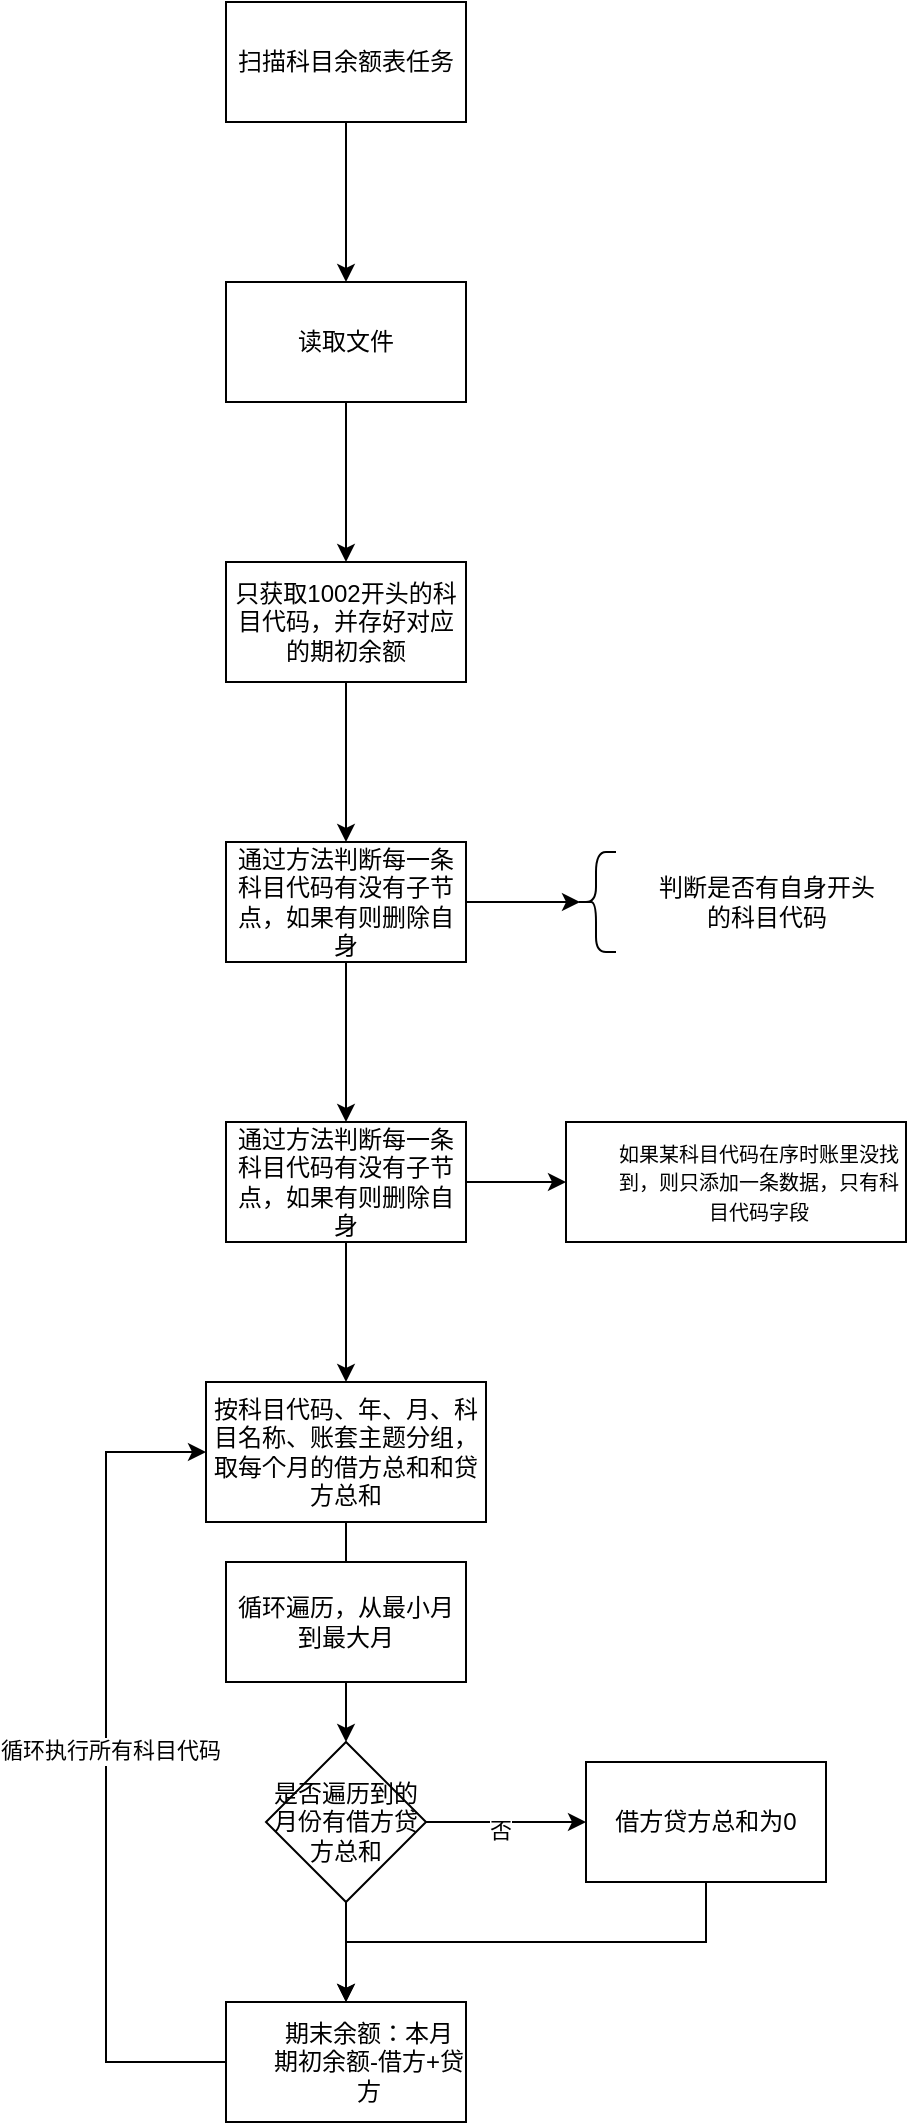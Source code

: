 <mxfile version="24.7.1" type="github">
  <diagram name="第 1 页" id="AIAgOsusJvTHaDATjs1O">
    <mxGraphModel dx="899" dy="1740" grid="1" gridSize="10" guides="1" tooltips="1" connect="1" arrows="1" fold="1" page="1" pageScale="1" pageWidth="827" pageHeight="1169" math="0" shadow="0">
      <root>
        <mxCell id="0" />
        <mxCell id="1" parent="0" />
        <mxCell id="bU2op4WGqxvOceNjOvw2-1" value="" style="edgeStyle=orthogonalEdgeStyle;rounded=0;orthogonalLoop=1;jettySize=auto;html=1;" parent="1" source="bU2op4WGqxvOceNjOvw2-2" target="bU2op4WGqxvOceNjOvw2-4" edge="1">
          <mxGeometry relative="1" as="geometry" />
        </mxCell>
        <mxCell id="bU2op4WGqxvOceNjOvw2-2" value="扫描科目余额表任务" style="rounded=0;whiteSpace=wrap;html=1;" parent="1" vertex="1">
          <mxGeometry x="320" y="-1110" width="120" height="60" as="geometry" />
        </mxCell>
        <mxCell id="bU2op4WGqxvOceNjOvw2-3" value="" style="edgeStyle=orthogonalEdgeStyle;rounded=0;orthogonalLoop=1;jettySize=auto;html=1;" parent="1" source="bU2op4WGqxvOceNjOvw2-4" target="bU2op4WGqxvOceNjOvw2-6" edge="1">
          <mxGeometry relative="1" as="geometry" />
        </mxCell>
        <mxCell id="bU2op4WGqxvOceNjOvw2-4" value="读取文件" style="rounded=0;whiteSpace=wrap;html=1;" parent="1" vertex="1">
          <mxGeometry x="320" y="-970" width="120" height="60" as="geometry" />
        </mxCell>
        <mxCell id="bU2op4WGqxvOceNjOvw2-5" value="" style="edgeStyle=orthogonalEdgeStyle;rounded=0;orthogonalLoop=1;jettySize=auto;html=1;" parent="1" source="bU2op4WGqxvOceNjOvw2-6" target="bU2op4WGqxvOceNjOvw2-7" edge="1">
          <mxGeometry relative="1" as="geometry" />
        </mxCell>
        <mxCell id="bU2op4WGqxvOceNjOvw2-6" value="只获取1002开头的科目代码，并存好对应的期初余额" style="rounded=0;whiteSpace=wrap;html=1;" parent="1" vertex="1">
          <mxGeometry x="320" y="-830" width="120" height="60" as="geometry" />
        </mxCell>
        <mxCell id="VzymBEsIwxm3TRalieGf-2" value="" style="edgeStyle=orthogonalEdgeStyle;rounded=0;orthogonalLoop=1;jettySize=auto;html=1;" edge="1" parent="1" source="bU2op4WGqxvOceNjOvw2-7" target="VzymBEsIwxm3TRalieGf-1">
          <mxGeometry relative="1" as="geometry" />
        </mxCell>
        <mxCell id="VzymBEsIwxm3TRalieGf-9" value="" style="edgeStyle=orthogonalEdgeStyle;rounded=0;orthogonalLoop=1;jettySize=auto;html=1;exitX=1;exitY=0.5;exitDx=0;exitDy=0;" edge="1" parent="1" source="VzymBEsIwxm3TRalieGf-1" target="VzymBEsIwxm3TRalieGf-8">
          <mxGeometry relative="1" as="geometry" />
        </mxCell>
        <mxCell id="bU2op4WGqxvOceNjOvw2-7" value="通过方法判断每一条科目代码有没有子节点，如果有则删除自身" style="rounded=0;whiteSpace=wrap;html=1;" parent="1" vertex="1">
          <mxGeometry x="320" y="-690" width="120" height="60" as="geometry" />
        </mxCell>
        <mxCell id="bU2op4WGqxvOceNjOvw2-9" style="edgeStyle=orthogonalEdgeStyle;rounded=0;orthogonalLoop=1;jettySize=auto;html=1;exitX=1;exitY=0.5;exitDx=0;exitDy=0;entryX=0.1;entryY=0.5;entryDx=0;entryDy=0;entryPerimeter=0;" parent="1" source="bU2op4WGqxvOceNjOvw2-7" target="bU2op4WGqxvOceNjOvw2-8" edge="1">
          <mxGeometry relative="1" as="geometry">
            <Array as="points">
              <mxPoint x="480" y="-660" />
              <mxPoint x="480" y="-660" />
            </Array>
          </mxGeometry>
        </mxCell>
        <mxCell id="VzymBEsIwxm3TRalieGf-11" value="" style="edgeStyle=orthogonalEdgeStyle;rounded=0;orthogonalLoop=1;jettySize=auto;html=1;" edge="1" parent="1" source="VzymBEsIwxm3TRalieGf-1" target="VzymBEsIwxm3TRalieGf-10">
          <mxGeometry relative="1" as="geometry" />
        </mxCell>
        <mxCell id="VzymBEsIwxm3TRalieGf-1" value="通过方法判断每一条科目代码有没有子节点，如果有则删除自身" style="rounded=0;whiteSpace=wrap;html=1;" vertex="1" parent="1">
          <mxGeometry x="320" y="-550" width="120" height="60" as="geometry" />
        </mxCell>
        <mxCell id="VzymBEsIwxm3TRalieGf-7" value="" style="group" vertex="1" connectable="0" parent="1">
          <mxGeometry x="495" y="-685" width="160" height="50" as="geometry" />
        </mxCell>
        <mxCell id="bU2op4WGqxvOceNjOvw2-8" value="" style="shape=curlyBracket;whiteSpace=wrap;html=1;rounded=1;labelPosition=left;verticalLabelPosition=middle;align=right;verticalAlign=middle;size=0.5;" parent="VzymBEsIwxm3TRalieGf-7" vertex="1">
          <mxGeometry width="20" height="50" as="geometry" />
        </mxCell>
        <mxCell id="bU2op4WGqxvOceNjOvw2-10" value="判断是否有自身开头&lt;div&gt;的科目代码&lt;/div&gt;" style="text;html=1;align=center;verticalAlign=middle;resizable=0;points=[];autosize=1;strokeColor=none;fillColor=none;" parent="VzymBEsIwxm3TRalieGf-7" vertex="1">
          <mxGeometry x="30" y="5" width="130" height="40" as="geometry" />
        </mxCell>
        <mxCell id="VzymBEsIwxm3TRalieGf-8" value="&lt;div class=&quot;lake-content&quot;&gt;&lt;ol style=&quot;margin: 0; padding-left: 23px; list-style: none&quot; class=&quot;ne-list-wrap&quot;&gt;&lt;li&gt;&lt;span style=&quot;font-size: 10px; background-color: initial;&quot;&gt;如果某科目代码在序时账里没找到，则只添加一条数据，只有科目代码字段&lt;/span&gt;&lt;br&gt;&lt;/li&gt;&lt;/ol&gt;&lt;/div&gt;" style="whiteSpace=wrap;html=1;rounded=0;" vertex="1" parent="1">
          <mxGeometry x="490" y="-550" width="170" height="60" as="geometry" />
        </mxCell>
        <mxCell id="VzymBEsIwxm3TRalieGf-14" value="" style="edgeStyle=orthogonalEdgeStyle;rounded=0;orthogonalLoop=1;jettySize=auto;html=1;" edge="1" parent="1" source="VzymBEsIwxm3TRalieGf-10" target="VzymBEsIwxm3TRalieGf-13">
          <mxGeometry relative="1" as="geometry" />
        </mxCell>
        <mxCell id="VzymBEsIwxm3TRalieGf-10" value="&lt;div class=&quot;lake-content&quot;&gt;&lt;span style=&quot;&quot; class=&quot;ne-text&quot;&gt;&lt;font style=&quot;font-size: 12px;&quot;&gt;按科目代码、年、月、科目名称、账套主题分组，取每个月的借方总和和贷方总和&lt;/font&gt;&lt;/span&gt;&lt;/div&gt;" style="rounded=0;whiteSpace=wrap;html=1;" vertex="1" parent="1">
          <mxGeometry x="310" y="-420" width="140" height="70" as="geometry" />
        </mxCell>
        <mxCell id="VzymBEsIwxm3TRalieGf-18" value="" style="edgeStyle=orthogonalEdgeStyle;rounded=0;orthogonalLoop=1;jettySize=auto;html=1;" edge="1" parent="1" source="VzymBEsIwxm3TRalieGf-13" target="VzymBEsIwxm3TRalieGf-17">
          <mxGeometry relative="1" as="geometry" />
        </mxCell>
        <mxCell id="VzymBEsIwxm3TRalieGf-20" value="否" style="edgeLabel;html=1;align=center;verticalAlign=middle;resizable=0;points=[];" vertex="1" connectable="0" parent="VzymBEsIwxm3TRalieGf-18">
          <mxGeometry x="-0.075" y="-3" relative="1" as="geometry">
            <mxPoint y="1" as="offset" />
          </mxGeometry>
        </mxCell>
        <mxCell id="VzymBEsIwxm3TRalieGf-22" value="" style="edgeStyle=orthogonalEdgeStyle;rounded=0;orthogonalLoop=1;jettySize=auto;html=1;" edge="1" parent="1" source="VzymBEsIwxm3TRalieGf-13" target="VzymBEsIwxm3TRalieGf-21">
          <mxGeometry relative="1" as="geometry" />
        </mxCell>
        <mxCell id="VzymBEsIwxm3TRalieGf-13" value="是否遍历到的月份有借方贷方总和" style="rhombus;whiteSpace=wrap;html=1;rounded=0;" vertex="1" parent="1">
          <mxGeometry x="340" y="-240" width="80" height="80" as="geometry" />
        </mxCell>
        <mxCell id="VzymBEsIwxm3TRalieGf-23" style="edgeStyle=orthogonalEdgeStyle;rounded=0;orthogonalLoop=1;jettySize=auto;html=1;exitX=0.5;exitY=1;exitDx=0;exitDy=0;entryX=0.5;entryY=0;entryDx=0;entryDy=0;" edge="1" parent="1" source="VzymBEsIwxm3TRalieGf-17" target="VzymBEsIwxm3TRalieGf-21">
          <mxGeometry relative="1" as="geometry" />
        </mxCell>
        <mxCell id="VzymBEsIwxm3TRalieGf-17" value="借方贷方总和为0" style="whiteSpace=wrap;html=1;rounded=0;" vertex="1" parent="1">
          <mxGeometry x="500" y="-230" width="120" height="60" as="geometry" />
        </mxCell>
        <mxCell id="VzymBEsIwxm3TRalieGf-19" value="循环遍历，从最小月到最大月" style="rounded=0;whiteSpace=wrap;html=1;" vertex="1" parent="1">
          <mxGeometry x="320" y="-330" width="120" height="60" as="geometry" />
        </mxCell>
        <mxCell id="VzymBEsIwxm3TRalieGf-24" style="edgeStyle=orthogonalEdgeStyle;rounded=0;orthogonalLoop=1;jettySize=auto;html=1;exitX=0;exitY=0.5;exitDx=0;exitDy=0;entryX=0;entryY=0.5;entryDx=0;entryDy=0;" edge="1" parent="1" source="VzymBEsIwxm3TRalieGf-21" target="VzymBEsIwxm3TRalieGf-10">
          <mxGeometry relative="1" as="geometry">
            <Array as="points">
              <mxPoint x="260" y="-80" />
              <mxPoint x="260" y="-385" />
            </Array>
          </mxGeometry>
        </mxCell>
        <mxCell id="VzymBEsIwxm3TRalieGf-25" value="Text" style="edgeLabel;html=1;align=center;verticalAlign=middle;resizable=0;points=[];" vertex="1" connectable="0" parent="VzymBEsIwxm3TRalieGf-24">
          <mxGeometry x="0.043" y="4" relative="1" as="geometry">
            <mxPoint y="1" as="offset" />
          </mxGeometry>
        </mxCell>
        <mxCell id="VzymBEsIwxm3TRalieGf-26" value="循环执行所有科目代码" style="edgeLabel;html=1;align=center;verticalAlign=middle;resizable=0;points=[];" vertex="1" connectable="0" parent="VzymBEsIwxm3TRalieGf-24">
          <mxGeometry x="0.048" y="-2" relative="1" as="geometry">
            <mxPoint y="1" as="offset" />
          </mxGeometry>
        </mxCell>
        <mxCell id="VzymBEsIwxm3TRalieGf-21" value="&lt;div class=&quot;lake-content&quot;&gt;&lt;ol style=&quot;margin: 0; padding-left: 23px; list-style: none&quot; class=&quot;ne-list-wrap&quot;&gt;&lt;li&gt;&lt;span style=&quot;background-color: initial;&quot;&gt;期末余额：本月期初余额-借方+贷方&lt;/span&gt;&lt;br&gt;&lt;/li&gt;&lt;/ol&gt;&lt;/div&gt;" style="whiteSpace=wrap;html=1;rounded=0;" vertex="1" parent="1">
          <mxGeometry x="320" y="-110" width="120" height="60" as="geometry" />
        </mxCell>
      </root>
    </mxGraphModel>
  </diagram>
</mxfile>
